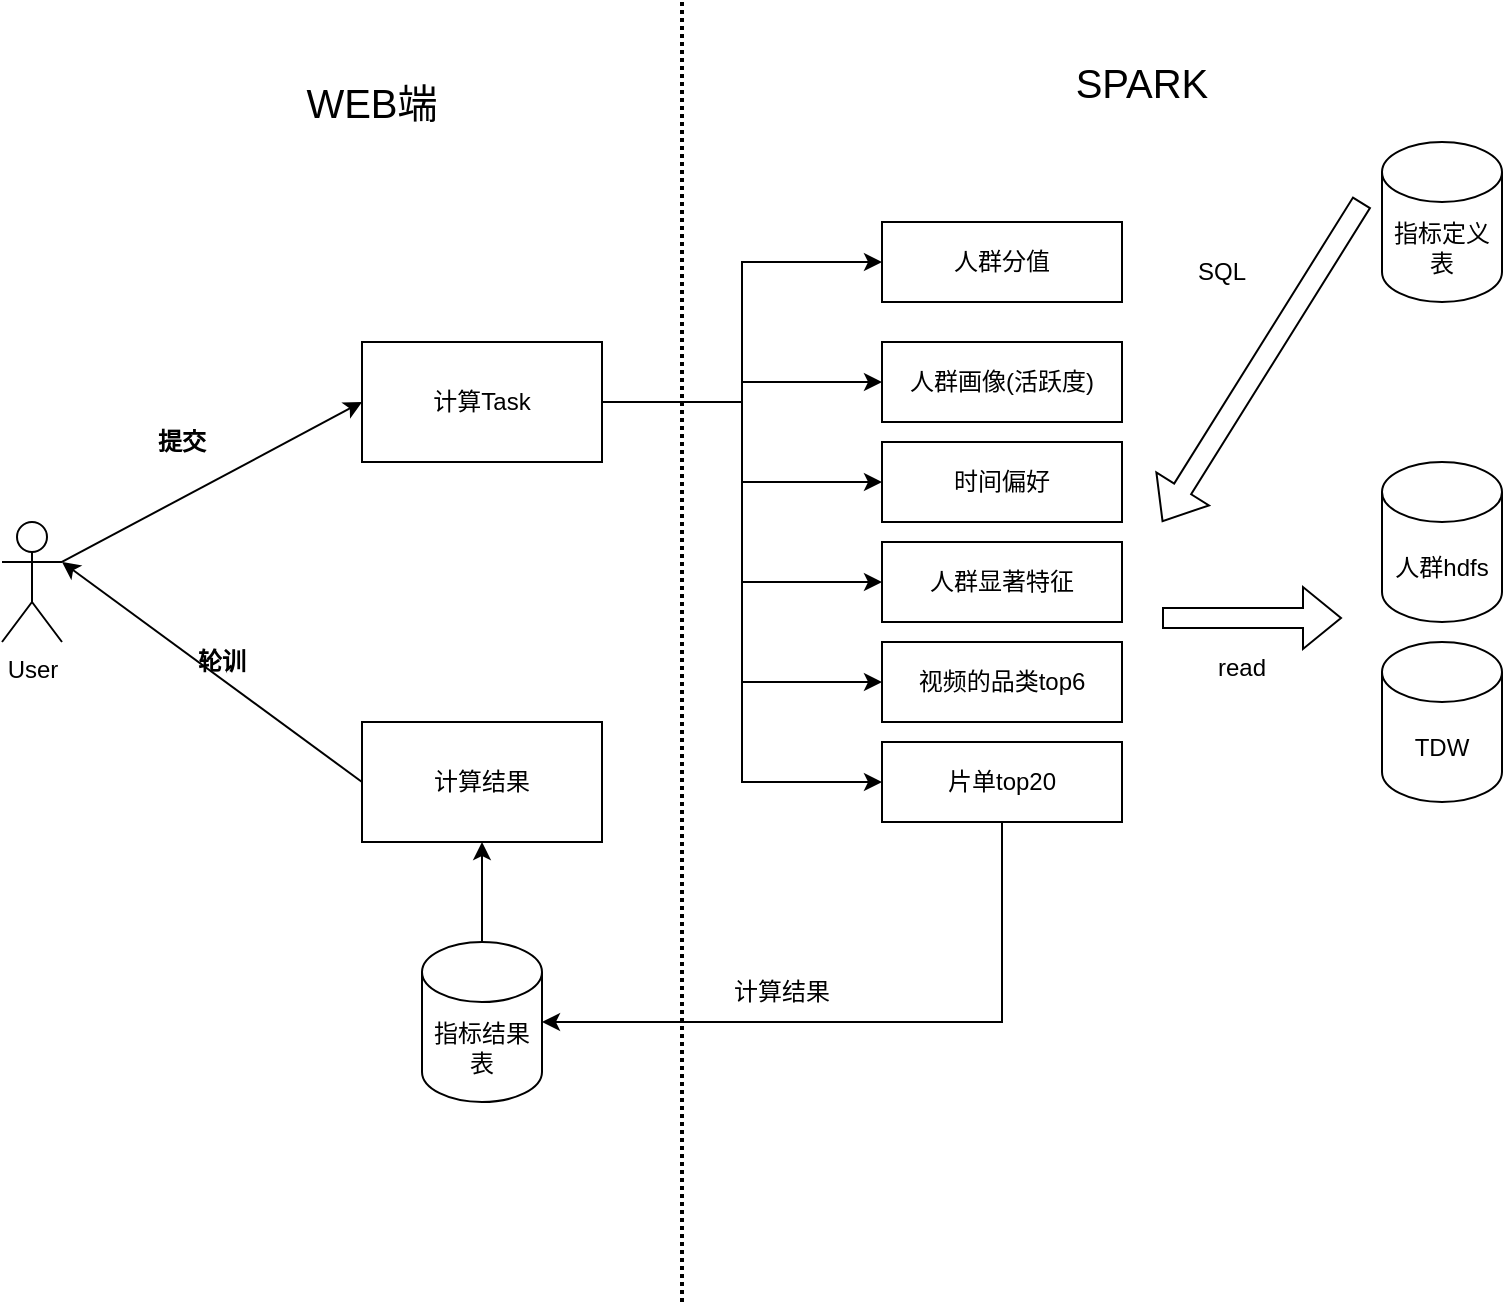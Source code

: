 <mxfile version="16.4.5" type="github">
  <diagram id="MG6fjBHczq30zIYUsmRg" name="Page-1">
    <mxGraphModel dx="1255" dy="811" grid="1" gridSize="10" guides="1" tooltips="1" connect="1" arrows="1" fold="1" page="1" pageScale="1" pageWidth="827" pageHeight="1169" math="0" shadow="0">
      <root>
        <mxCell id="0" />
        <mxCell id="1" parent="0" />
        <mxCell id="fVomSDR6wHQJ9UujPruc-1" value="User" style="shape=umlActor;verticalLabelPosition=bottom;verticalAlign=top;html=1;outlineConnect=0;" parent="1" vertex="1">
          <mxGeometry x="60" y="270" width="30" height="60" as="geometry" />
        </mxCell>
        <mxCell id="fVomSDR6wHQJ9UujPruc-17" value="" style="edgeStyle=orthogonalEdgeStyle;rounded=0;orthogonalLoop=1;jettySize=auto;html=1;strokeColor=#000000;entryX=0;entryY=0.5;entryDx=0;entryDy=0;" parent="1" source="fVomSDR6wHQJ9UujPruc-5" target="fVomSDR6wHQJ9UujPruc-21" edge="1">
          <mxGeometry relative="1" as="geometry">
            <Array as="points">
              <mxPoint x="430" y="210" />
              <mxPoint x="430" y="200" />
              <mxPoint x="500" y="200" />
            </Array>
          </mxGeometry>
        </mxCell>
        <mxCell id="fVomSDR6wHQJ9UujPruc-5" value="计算Task" style="rounded=0;whiteSpace=wrap;html=1;" parent="1" vertex="1">
          <mxGeometry x="240" y="180" width="120" height="60" as="geometry" />
        </mxCell>
        <mxCell id="fVomSDR6wHQJ9UujPruc-6" value="" style="endArrow=classic;html=1;rounded=0;exitX=1;exitY=0.333;exitDx=0;exitDy=0;exitPerimeter=0;entryX=0;entryY=0.5;entryDx=0;entryDy=0;" parent="1" source="fVomSDR6wHQJ9UujPruc-1" target="fVomSDR6wHQJ9UujPruc-5" edge="1">
          <mxGeometry width="50" height="50" relative="1" as="geometry">
            <mxPoint x="200" y="400" as="sourcePoint" />
            <mxPoint x="250" y="350" as="targetPoint" />
          </mxGeometry>
        </mxCell>
        <mxCell id="fVomSDR6wHQJ9UujPruc-11" value="计算结果" style="rounded=0;whiteSpace=wrap;html=1;" parent="1" vertex="1">
          <mxGeometry x="240" y="370" width="120" height="60" as="geometry" />
        </mxCell>
        <mxCell id="fVomSDR6wHQJ9UujPruc-12" value="" style="endArrow=classic;html=1;rounded=0;strokeColor=#000000;exitX=0;exitY=0.5;exitDx=0;exitDy=0;entryX=1;entryY=0.333;entryDx=0;entryDy=0;entryPerimeter=0;" parent="1" source="fVomSDR6wHQJ9UujPruc-11" target="fVomSDR6wHQJ9UujPruc-1" edge="1">
          <mxGeometry width="50" height="50" relative="1" as="geometry">
            <mxPoint x="50" y="70" as="sourcePoint" />
            <mxPoint x="120" y="70" as="targetPoint" />
          </mxGeometry>
        </mxCell>
        <mxCell id="fVomSDR6wHQJ9UujPruc-13" value="&lt;b&gt;轮训&lt;/b&gt;" style="text;html=1;strokeColor=none;fillColor=none;align=center;verticalAlign=middle;whiteSpace=wrap;rounded=0;" parent="1" vertex="1">
          <mxGeometry x="140" y="330" width="60" height="20" as="geometry" />
        </mxCell>
        <mxCell id="fVomSDR6wHQJ9UujPruc-15" value="&lt;b&gt;提交&lt;/b&gt;" style="text;html=1;strokeColor=none;fillColor=none;align=center;verticalAlign=middle;whiteSpace=wrap;rounded=0;" parent="1" vertex="1">
          <mxGeometry x="120" y="220" width="60" height="20" as="geometry" />
        </mxCell>
        <mxCell id="fVomSDR6wHQJ9UujPruc-16" value="人群分值" style="rounded=0;whiteSpace=wrap;html=1;" parent="1" vertex="1">
          <mxGeometry x="500" y="120" width="120" height="40" as="geometry" />
        </mxCell>
        <mxCell id="fVomSDR6wHQJ9UujPruc-21" value="人群画像(活跃度)" style="rounded=0;whiteSpace=wrap;html=1;" parent="1" vertex="1">
          <mxGeometry x="500" y="180" width="120" height="40" as="geometry" />
        </mxCell>
        <mxCell id="fVomSDR6wHQJ9UujPruc-22" value="" style="edgeStyle=orthogonalEdgeStyle;rounded=0;orthogonalLoop=1;jettySize=auto;html=1;strokeColor=#000000;exitX=1;exitY=0.5;exitDx=0;exitDy=0;entryX=0;entryY=0.5;entryDx=0;entryDy=0;" parent="1" source="fVomSDR6wHQJ9UujPruc-5" target="fVomSDR6wHQJ9UujPruc-16" edge="1">
          <mxGeometry relative="1" as="geometry">
            <mxPoint x="350" y="220" as="sourcePoint" />
            <mxPoint x="510" y="110" as="targetPoint" />
            <Array as="points">
              <mxPoint x="430" y="210" />
              <mxPoint x="430" y="140" />
            </Array>
          </mxGeometry>
        </mxCell>
        <mxCell id="fVomSDR6wHQJ9UujPruc-23" value="指标定义表" style="shape=cylinder3;whiteSpace=wrap;html=1;boundedLbl=1;backgroundOutline=1;size=15;" parent="1" vertex="1">
          <mxGeometry x="750" y="80" width="60" height="80" as="geometry" />
        </mxCell>
        <mxCell id="fVomSDR6wHQJ9UujPruc-24" value="时间偏好" style="rounded=0;whiteSpace=wrap;html=1;" parent="1" vertex="1">
          <mxGeometry x="500" y="230" width="120" height="40" as="geometry" />
        </mxCell>
        <mxCell id="fVomSDR6wHQJ9UujPruc-25" value="" style="edgeStyle=orthogonalEdgeStyle;rounded=0;orthogonalLoop=1;jettySize=auto;html=1;strokeColor=#000000;entryX=0;entryY=0.5;entryDx=0;entryDy=0;exitX=1;exitY=0.5;exitDx=0;exitDy=0;" parent="1" source="fVomSDR6wHQJ9UujPruc-5" target="fVomSDR6wHQJ9UujPruc-24" edge="1">
          <mxGeometry relative="1" as="geometry">
            <mxPoint x="350" y="220" as="sourcePoint" />
            <mxPoint x="480" y="240" as="targetPoint" />
            <Array as="points">
              <mxPoint x="430" y="210" />
              <mxPoint x="430" y="250" />
            </Array>
          </mxGeometry>
        </mxCell>
        <mxCell id="fVomSDR6wHQJ9UujPruc-27" value="" style="edgeStyle=orthogonalEdgeStyle;rounded=0;orthogonalLoop=1;jettySize=auto;html=1;strokeColor=#000000;" parent="1" source="fVomSDR6wHQJ9UujPruc-26" target="fVomSDR6wHQJ9UujPruc-11" edge="1">
          <mxGeometry relative="1" as="geometry" />
        </mxCell>
        <mxCell id="fVomSDR6wHQJ9UujPruc-26" value="指标结果表" style="shape=cylinder3;whiteSpace=wrap;html=1;boundedLbl=1;backgroundOutline=1;size=15;" parent="1" vertex="1">
          <mxGeometry x="270" y="480" width="60" height="80" as="geometry" />
        </mxCell>
        <mxCell id="fVomSDR6wHQJ9UujPruc-29" value="人群显著特征" style="rounded=0;whiteSpace=wrap;html=1;" parent="1" vertex="1">
          <mxGeometry x="500" y="280" width="120" height="40" as="geometry" />
        </mxCell>
        <mxCell id="fVomSDR6wHQJ9UujPruc-30" value="视频的品类top6" style="rounded=0;whiteSpace=wrap;html=1;" parent="1" vertex="1">
          <mxGeometry x="500" y="330" width="120" height="40" as="geometry" />
        </mxCell>
        <mxCell id="fVomSDR6wHQJ9UujPruc-31" value="" style="edgeStyle=orthogonalEdgeStyle;rounded=0;orthogonalLoop=1;jettySize=auto;html=1;strokeColor=#000000;entryX=0;entryY=0.5;entryDx=0;entryDy=0;exitX=1;exitY=0.5;exitDx=0;exitDy=0;" parent="1" source="fVomSDR6wHQJ9UujPruc-5" target="fVomSDR6wHQJ9UujPruc-29" edge="1">
          <mxGeometry relative="1" as="geometry">
            <mxPoint x="350" y="220" as="sourcePoint" />
            <mxPoint x="510" y="260" as="targetPoint" />
            <Array as="points">
              <mxPoint x="430" y="210" />
              <mxPoint x="430" y="300" />
            </Array>
          </mxGeometry>
        </mxCell>
        <mxCell id="fVomSDR6wHQJ9UujPruc-32" value="" style="edgeStyle=orthogonalEdgeStyle;rounded=0;orthogonalLoop=1;jettySize=auto;html=1;strokeColor=#000000;entryX=0;entryY=0.5;entryDx=0;entryDy=0;exitX=1;exitY=0.5;exitDx=0;exitDy=0;" parent="1" source="fVomSDR6wHQJ9UujPruc-5" target="fVomSDR6wHQJ9UujPruc-30" edge="1">
          <mxGeometry relative="1" as="geometry">
            <mxPoint x="350" y="220" as="sourcePoint" />
            <mxPoint x="510" y="310" as="targetPoint" />
            <Array as="points">
              <mxPoint x="430" y="210" />
              <mxPoint x="430" y="350" />
            </Array>
          </mxGeometry>
        </mxCell>
        <mxCell id="fVomSDR6wHQJ9UujPruc-34" value="片单top20" style="rounded=0;whiteSpace=wrap;html=1;" parent="1" vertex="1">
          <mxGeometry x="500" y="380" width="120" height="40" as="geometry" />
        </mxCell>
        <mxCell id="fVomSDR6wHQJ9UujPruc-35" value="" style="edgeStyle=orthogonalEdgeStyle;rounded=0;orthogonalLoop=1;jettySize=auto;html=1;strokeColor=#000000;entryX=0;entryY=0.5;entryDx=0;entryDy=0;exitX=1;exitY=0.5;exitDx=0;exitDy=0;" parent="1" source="fVomSDR6wHQJ9UujPruc-5" target="fVomSDR6wHQJ9UujPruc-34" edge="1">
          <mxGeometry relative="1" as="geometry">
            <mxPoint x="350" y="220" as="sourcePoint" />
            <mxPoint x="510" y="360" as="targetPoint" />
            <Array as="points">
              <mxPoint x="430" y="210" />
              <mxPoint x="430" y="400" />
            </Array>
          </mxGeometry>
        </mxCell>
        <mxCell id="fVomSDR6wHQJ9UujPruc-36" value="" style="shape=flexArrow;endArrow=classic;html=1;rounded=0;strokeColor=#000000;" parent="1" edge="1">
          <mxGeometry width="50" height="50" relative="1" as="geometry">
            <mxPoint x="740" y="110" as="sourcePoint" />
            <mxPoint x="640" y="270" as="targetPoint" />
          </mxGeometry>
        </mxCell>
        <mxCell id="fVomSDR6wHQJ9UujPruc-37" value="SQL" style="text;html=1;strokeColor=none;fillColor=none;align=center;verticalAlign=middle;whiteSpace=wrap;rounded=0;" parent="1" vertex="1">
          <mxGeometry x="640" y="130" width="60" height="30" as="geometry" />
        </mxCell>
        <mxCell id="fVomSDR6wHQJ9UujPruc-38" value="" style="endArrow=classic;html=1;rounded=0;strokeColor=#000000;entryX=1;entryY=0.5;entryDx=0;entryDy=0;entryPerimeter=0;exitX=0.5;exitY=1;exitDx=0;exitDy=0;" parent="1" source="fVomSDR6wHQJ9UujPruc-34" target="fVomSDR6wHQJ9UujPruc-26" edge="1">
          <mxGeometry width="50" height="50" relative="1" as="geometry">
            <mxPoint x="440" y="530" as="sourcePoint" />
            <mxPoint x="490" y="480" as="targetPoint" />
            <Array as="points">
              <mxPoint x="560" y="520" />
            </Array>
          </mxGeometry>
        </mxCell>
        <mxCell id="fVomSDR6wHQJ9UujPruc-39" value="计算结果" style="text;html=1;strokeColor=none;fillColor=none;align=center;verticalAlign=middle;whiteSpace=wrap;rounded=0;" parent="1" vertex="1">
          <mxGeometry x="420" y="490" width="60" height="30" as="geometry" />
        </mxCell>
        <mxCell id="fVomSDR6wHQJ9UujPruc-40" value="" style="endArrow=none;html=1;rounded=0;strokeColor=#000000;strokeWidth=2;dashed=1;dashPattern=1 1;" parent="1" edge="1">
          <mxGeometry width="50" height="50" relative="1" as="geometry">
            <mxPoint x="400" y="660" as="sourcePoint" />
            <mxPoint x="400" y="10" as="targetPoint" />
          </mxGeometry>
        </mxCell>
        <mxCell id="fVomSDR6wHQJ9UujPruc-41" value="&lt;font style=&quot;font-size: 20px&quot;&gt;WEB端&lt;/font&gt;" style="text;html=1;strokeColor=none;fillColor=none;align=center;verticalAlign=middle;whiteSpace=wrap;rounded=0;" parent="1" vertex="1">
          <mxGeometry x="170" y="40" width="150" height="40" as="geometry" />
        </mxCell>
        <mxCell id="fVomSDR6wHQJ9UujPruc-42" value="&lt;font style=&quot;font-size: 20px&quot;&gt;SPARK&lt;/font&gt;" style="text;html=1;strokeColor=none;fillColor=none;align=center;verticalAlign=middle;whiteSpace=wrap;rounded=0;" parent="1" vertex="1">
          <mxGeometry x="570" y="30" width="120" height="40" as="geometry" />
        </mxCell>
        <mxCell id="2OxSccG9FTgekM38AoZc-2" value="" style="shape=flexArrow;endArrow=classic;html=1;rounded=0;strokeColor=#000000;" parent="1" edge="1">
          <mxGeometry width="50" height="50" relative="1" as="geometry">
            <mxPoint x="640" y="318" as="sourcePoint" />
            <mxPoint x="730" y="318" as="targetPoint" />
          </mxGeometry>
        </mxCell>
        <mxCell id="2OxSccG9FTgekM38AoZc-3" value="read" style="text;html=1;strokeColor=none;fillColor=none;align=center;verticalAlign=middle;whiteSpace=wrap;rounded=0;" parent="1" vertex="1">
          <mxGeometry x="650" y="328" width="60" height="30" as="geometry" />
        </mxCell>
        <mxCell id="2OxSccG9FTgekM38AoZc-5" value="TDW" style="shape=cylinder3;whiteSpace=wrap;html=1;boundedLbl=1;backgroundOutline=1;size=15;" parent="1" vertex="1">
          <mxGeometry x="750" y="330" width="60" height="80" as="geometry" />
        </mxCell>
        <mxCell id="2OxSccG9FTgekM38AoZc-8" value="人群hdfs" style="shape=cylinder3;whiteSpace=wrap;html=1;boundedLbl=1;backgroundOutline=1;size=15;" parent="1" vertex="1">
          <mxGeometry x="750" y="240" width="60" height="80" as="geometry" />
        </mxCell>
      </root>
    </mxGraphModel>
  </diagram>
</mxfile>
